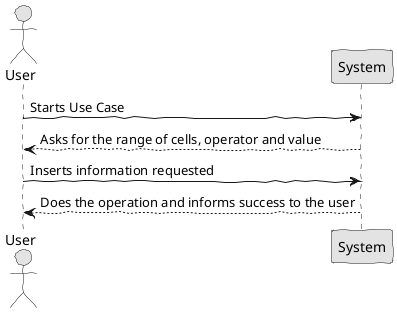 @startuml Diogo Monteiro
skinparam handwritten true
skinparam monochrome true
skinparam packageStyle rect
skinparam defaultFontName FG Virgil
skinparam shadowing false
actor User
User->System:Starts Use Case
System-->User: Asks for the range of cells, operator and value
User->System: Inserts information requested
System-->User: Does the operation and informs success to the user

@enduml